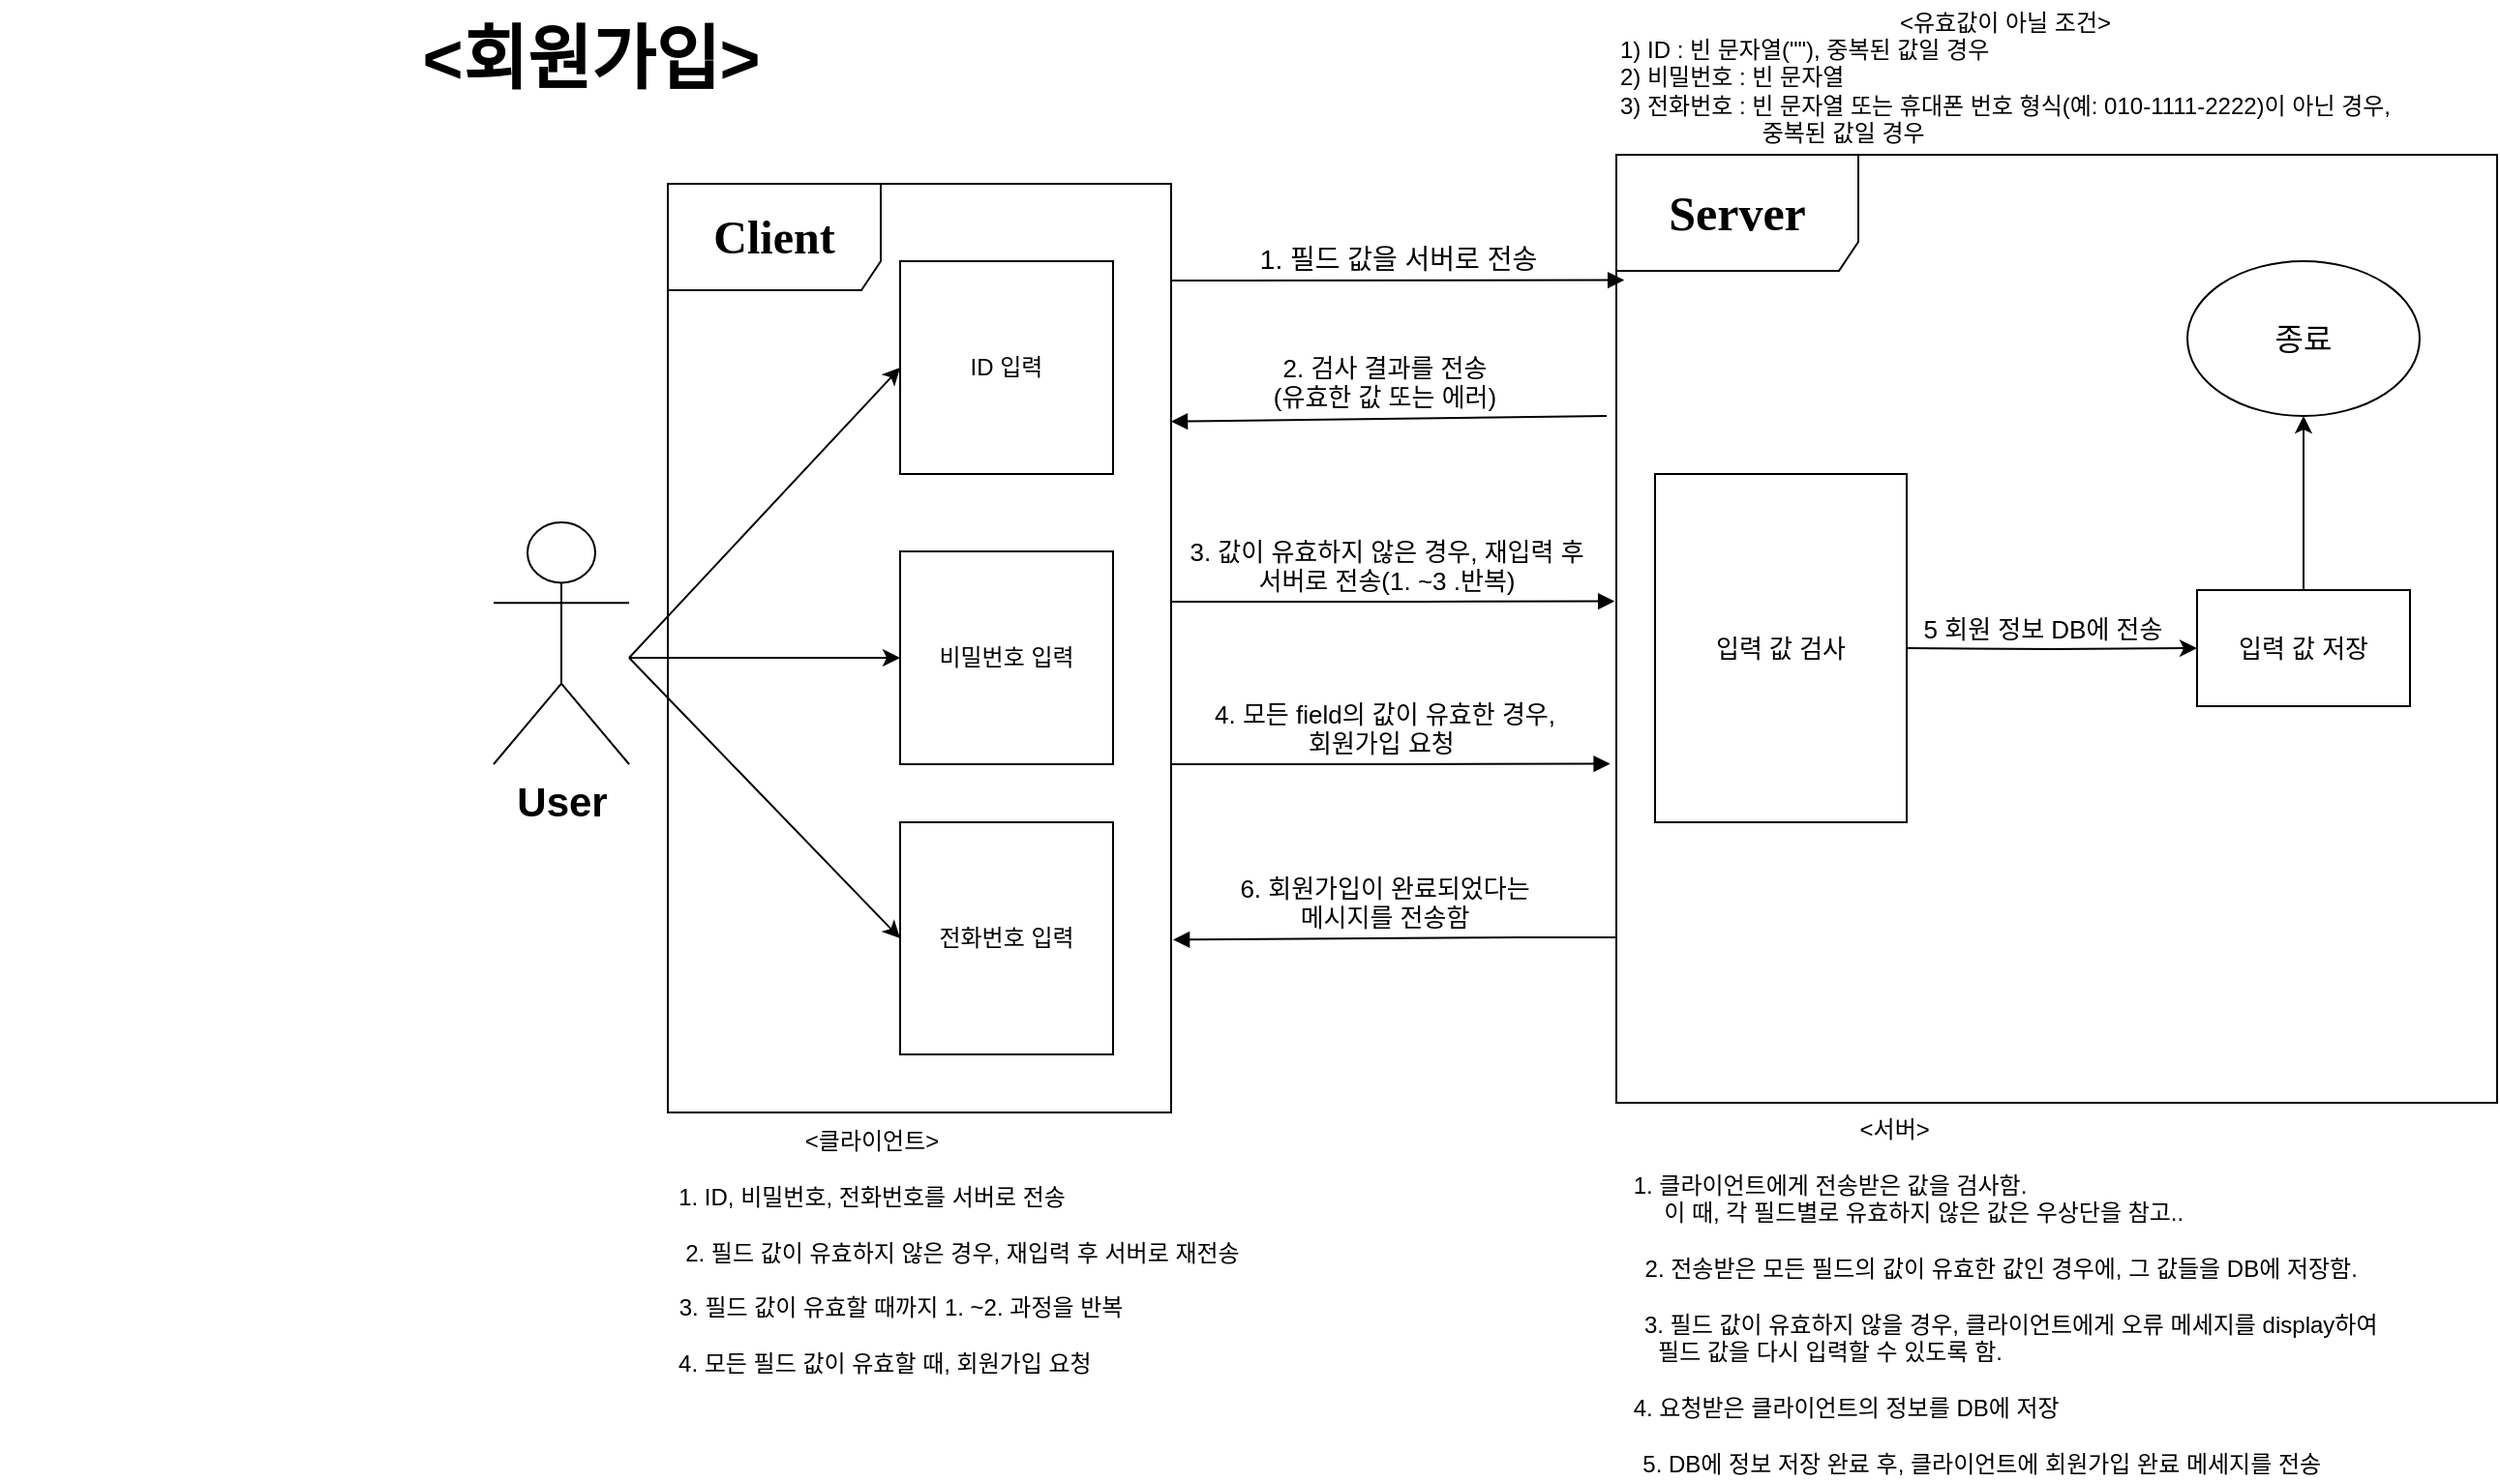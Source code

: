 <mxfile version="13.0.1" type="device"><diagram id="C5RBs43oDa-KdzZeNtuy" name="Page-1"><mxGraphModel dx="2249" dy="794" grid="1" gridSize="10" guides="1" tooltips="1" connect="1" arrows="1" fold="1" page="1" pageScale="1" pageWidth="827" pageHeight="1169" math="0" shadow="0"><root><mxCell id="WIyWlLk6GJQsqaUBKTNV-0"/><mxCell id="WIyWlLk6GJQsqaUBKTNV-1" parent="WIyWlLk6GJQsqaUBKTNV-0"/><mxCell id="S3Xxh-0oWnY6AmSYJV6F-16" value="ID 입력" style="rounded=0;whiteSpace=wrap;html=1;" parent="WIyWlLk6GJQsqaUBKTNV-1" vertex="1"><mxGeometry x="320" y="180" width="110" height="110" as="geometry"/></mxCell><mxCell id="S3Xxh-0oWnY6AmSYJV6F-18" value="전화번호 입력" style="rounded=0;whiteSpace=wrap;html=1;" parent="WIyWlLk6GJQsqaUBKTNV-1" vertex="1"><mxGeometry x="320" y="470" width="110" height="120" as="geometry"/></mxCell><mxCell id="S3Xxh-0oWnY6AmSYJV6F-19" value="비밀번호 입력" style="rounded=0;whiteSpace=wrap;html=1;" parent="WIyWlLk6GJQsqaUBKTNV-1" vertex="1"><mxGeometry x="320" y="330" width="110" height="110" as="geometry"/></mxCell><mxCell id="S3Xxh-0oWnY6AmSYJV6F-29" value="" style="endArrow=classic;html=1;entryX=0;entryY=0.5;entryDx=0;entryDy=0;exitX=1;exitY=0.5;exitDx=0;exitDy=0;" parent="WIyWlLk6GJQsqaUBKTNV-1" target="S3Xxh-0oWnY6AmSYJV6F-16" edge="1"><mxGeometry width="50" height="50" relative="1" as="geometry"><mxPoint x="180" y="385" as="sourcePoint"/><mxPoint x="270" y="360" as="targetPoint"/></mxGeometry></mxCell><mxCell id="S3Xxh-0oWnY6AmSYJV6F-30" value="" style="endArrow=classic;html=1;entryX=0;entryY=0.5;entryDx=0;entryDy=0;exitX=1;exitY=0.5;exitDx=0;exitDy=0;" parent="WIyWlLk6GJQsqaUBKTNV-1" target="S3Xxh-0oWnY6AmSYJV6F-19" edge="1"><mxGeometry width="50" height="50" relative="1" as="geometry"><mxPoint x="180" y="385" as="sourcePoint"/><mxPoint x="270" y="360" as="targetPoint"/></mxGeometry></mxCell><mxCell id="S3Xxh-0oWnY6AmSYJV6F-32" value="" style="endArrow=classic;html=1;entryX=0;entryY=0.5;entryDx=0;entryDy=0;exitX=1;exitY=0.5;exitDx=0;exitDy=0;" parent="WIyWlLk6GJQsqaUBKTNV-1" target="S3Xxh-0oWnY6AmSYJV6F-18" edge="1"><mxGeometry width="50" height="50" relative="1" as="geometry"><mxPoint x="180" y="385" as="sourcePoint"/><mxPoint x="270" y="360" as="targetPoint"/><Array as="points"/></mxGeometry></mxCell><mxCell id="S3Xxh-0oWnY6AmSYJV6F-78" value="" style="edgeStyle=orthogonalEdgeStyle;rounded=0;orthogonalLoop=1;jettySize=auto;html=1;fontSize=13;" parent="WIyWlLk6GJQsqaUBKTNV-1" target="S3Xxh-0oWnY6AmSYJV6F-77" edge="1"><mxGeometry relative="1" as="geometry"><mxPoint x="840" y="380" as="sourcePoint"/></mxGeometry></mxCell><mxCell id="S3Xxh-0oWnY6AmSYJV6F-81" style="edgeStyle=orthogonalEdgeStyle;rounded=0;orthogonalLoop=1;jettySize=auto;html=1;entryX=0.5;entryY=1;entryDx=0;entryDy=0;fontSize=13;" parent="WIyWlLk6GJQsqaUBKTNV-1" source="S3Xxh-0oWnY6AmSYJV6F-77" target="S3Xxh-0oWnY6AmSYJV6F-80" edge="1"><mxGeometry relative="1" as="geometry"/></mxCell><mxCell id="S3Xxh-0oWnY6AmSYJV6F-77" value="입력 값 저장" style="rounded=0;whiteSpace=wrap;html=1;fontSize=13;strokeColor=#000000;" parent="WIyWlLk6GJQsqaUBKTNV-1" vertex="1"><mxGeometry x="990" y="350" width="110" height="60" as="geometry"/></mxCell><mxCell id="S3Xxh-0oWnY6AmSYJV6F-80" value="&lt;font style=&quot;font-size: 16px&quot;&gt;종료&lt;/font&gt;" style="ellipse;whiteSpace=wrap;html=1;" parent="WIyWlLk6GJQsqaUBKTNV-1" vertex="1"><mxGeometry x="985" y="180" width="120" height="80" as="geometry"/></mxCell><mxCell id="S3Xxh-0oWnY6AmSYJV6F-87" value="5 회원 정보 DB에 전송" style="text;html=1;align=center;verticalAlign=middle;resizable=0;points=[];autosize=1;fontSize=13;" parent="WIyWlLk6GJQsqaUBKTNV-1" vertex="1"><mxGeometry x="835" y="360" width="150" height="20" as="geometry"/></mxCell><mxCell id="KBJf-0Q8rsg7UKI51cEv-0" value="&lt;font style=&quot;font-size: 13px&quot;&gt;입력 값 검사&lt;/font&gt;" style="rounded=0;whiteSpace=wrap;html=1;strokeColor=#000000;" parent="WIyWlLk6GJQsqaUBKTNV-1" vertex="1"><mxGeometry x="710" y="290" width="130" height="180" as="geometry"/></mxCell><mxCell id="Y3WuUTvjvDOEuMFIRdJe-1" value="&lt;br&gt;&amp;nbsp; &amp;nbsp; &amp;nbsp; &amp;nbsp; &amp;nbsp; &amp;nbsp; &amp;nbsp; &amp;nbsp; &amp;nbsp; &amp;nbsp; &amp;nbsp; &amp;nbsp; &amp;nbsp; &amp;nbsp; &amp;nbsp; &amp;nbsp; &amp;nbsp; &amp;nbsp; &amp;nbsp; &amp;nbsp; &amp;nbsp; &amp;nbsp; &amp;nbsp; &amp;nbsp; &amp;nbsp; &amp;nbsp; &amp;nbsp; &amp;nbsp; &amp;nbsp; &amp;nbsp; &amp;nbsp; &amp;nbsp; &amp;nbsp; &amp;nbsp; &amp;nbsp; &amp;nbsp; &amp;lt;클라이언트&amp;gt;&lt;br&gt;&lt;br&gt;&amp;nbsp; &amp;nbsp; &amp;nbsp; &amp;nbsp; &amp;nbsp; &amp;nbsp; &amp;nbsp; &amp;nbsp; &amp;nbsp; &amp;nbsp; &amp;nbsp; &amp;nbsp; &amp;nbsp; &amp;nbsp; &amp;nbsp; &amp;nbsp; &amp;nbsp; &amp;nbsp; &amp;nbsp; &amp;nbsp; &amp;nbsp; &amp;nbsp; &amp;nbsp; &amp;nbsp; &amp;nbsp; &amp;nbsp; &amp;nbsp; &amp;nbsp; &amp;nbsp; &amp;nbsp; &amp;nbsp; &amp;nbsp; &amp;nbsp; &amp;nbsp; &amp;nbsp; &amp;nbsp; 1. ID, 비밀번호, 전화번호를 서버로 전송&lt;br&gt;&lt;br&gt;&amp;nbsp; &amp;nbsp; &amp;nbsp; &amp;nbsp; &amp;nbsp; &amp;nbsp; &amp;nbsp; &amp;nbsp; &amp;nbsp; &amp;nbsp; &amp;nbsp; &amp;nbsp; &amp;nbsp; &amp;nbsp; &amp;nbsp; &amp;nbsp; &amp;nbsp; &amp;nbsp; &amp;nbsp; &amp;nbsp; &amp;nbsp; &amp;nbsp; &amp;nbsp; &amp;nbsp; &amp;nbsp; &amp;nbsp; &amp;nbsp; &amp;nbsp; &amp;nbsp; &amp;nbsp; &amp;nbsp; &amp;nbsp; &amp;nbsp; &amp;nbsp; &amp;nbsp; &amp;nbsp; &amp;nbsp; &amp;nbsp; &amp;nbsp; &amp;nbsp; &amp;nbsp; &amp;nbsp; &amp;nbsp; &amp;nbsp; &amp;nbsp; &amp;nbsp; &amp;nbsp; &amp;nbsp; &amp;nbsp; &amp;nbsp; 2. 필드 값이 유효하지 않은 경우, 재입력 후 서버로 재전송&lt;br&gt;&lt;br&gt;&amp;nbsp; &amp;nbsp; &amp;nbsp; &amp;nbsp; &amp;nbsp; &amp;nbsp; &amp;nbsp; &amp;nbsp; &amp;nbsp; &amp;nbsp; &amp;nbsp; &amp;nbsp; &amp;nbsp; &amp;nbsp; &amp;nbsp; &amp;nbsp; &amp;nbsp; &amp;nbsp; &amp;nbsp; &amp;nbsp; &amp;nbsp; &amp;nbsp; &amp;nbsp; &amp;nbsp; &amp;nbsp; &amp;nbsp; &amp;nbsp; &amp;nbsp; &amp;nbsp; &amp;nbsp; &amp;nbsp; &amp;nbsp; &amp;nbsp; &amp;nbsp; &amp;nbsp; &amp;nbsp; &amp;nbsp; &amp;nbsp; &amp;nbsp; &amp;nbsp; &amp;nbsp;3. 필드 값이 유효할 때까지 1. ~2. 과정을 반복&lt;br&gt;&lt;br&gt;&amp;nbsp; &amp;nbsp; &amp;nbsp; &amp;nbsp; &amp;nbsp; &amp;nbsp; &amp;nbsp; &amp;nbsp; &amp;nbsp; &amp;nbsp; &amp;nbsp; &amp;nbsp; &amp;nbsp; &amp;nbsp; &amp;nbsp; &amp;nbsp; &amp;nbsp; &amp;nbsp; &amp;nbsp; &amp;nbsp; &amp;nbsp; &amp;nbsp; &amp;nbsp; &amp;nbsp; &amp;nbsp; &amp;nbsp; &amp;nbsp; &amp;nbsp; &amp;nbsp; &amp;nbsp; &amp;nbsp; &amp;nbsp; &amp;nbsp; &amp;nbsp; &amp;nbsp; &amp;nbsp; &amp;nbsp; &amp;nbsp; &amp;nbsp;4. 모든 필드 값이 유효할 때, 회원가입 요청&amp;nbsp;" style="text;html=1;align=center;verticalAlign=middle;resizable=0;points=[];autosize=1;" parent="WIyWlLk6GJQsqaUBKTNV-1" vertex="1"><mxGeometry x="-145" y="610" width="660" height="150" as="geometry"/></mxCell><mxCell id="Y3WuUTvjvDOEuMFIRdJe-2" value="&amp;nbsp; &amp;nbsp; &amp;nbsp; &amp;nbsp; &amp;nbsp; &amp;nbsp; &amp;nbsp; &amp;nbsp; &amp;nbsp; &amp;nbsp; &amp;lt;서버&amp;gt;&lt;br&gt;&lt;br&gt;1. 클라이언트에게 전송받은 값을 검사함.&lt;br&gt;&amp;nbsp; &amp;nbsp; &amp;nbsp; &amp;nbsp; &amp;nbsp; &amp;nbsp; &amp;nbsp; &amp;nbsp; &amp;nbsp; &amp;nbsp; &amp;nbsp; &amp;nbsp; &amp;nbsp; &amp;nbsp; &amp;nbsp;이 때, 각 필드별로 유효하지 않은 값은 우상단을 참고..&lt;br&gt;&lt;br&gt;&amp;nbsp; &amp;nbsp; &amp;nbsp; &amp;nbsp; &amp;nbsp; &amp;nbsp; &amp;nbsp; &amp;nbsp; &amp;nbsp; &amp;nbsp; &amp;nbsp; &amp;nbsp; &amp;nbsp; &amp;nbsp; &amp;nbsp; &amp;nbsp; &amp;nbsp; &amp;nbsp; &amp;nbsp; &amp;nbsp; &amp;nbsp; &amp;nbsp; &amp;nbsp; &amp;nbsp; &amp;nbsp; &amp;nbsp; &amp;nbsp;2. 전송받은 모든 필드의 값이 유효한 값인 경우에, 그 값들을 DB에 저장함.&lt;br&gt;&lt;br&gt;&amp;nbsp; &amp;nbsp; &amp;nbsp; &amp;nbsp; &amp;nbsp; &amp;nbsp; &amp;nbsp; &amp;nbsp; &amp;nbsp; &amp;nbsp; &amp;nbsp; &amp;nbsp; &amp;nbsp; &amp;nbsp; &amp;nbsp; &amp;nbsp; &amp;nbsp; &amp;nbsp; &amp;nbsp; &amp;nbsp; &amp;nbsp; &amp;nbsp; &amp;nbsp; &amp;nbsp; &amp;nbsp; &amp;nbsp; &amp;nbsp; &amp;nbsp; 3. 필드 값이 유효하지 않을 경우, 클라이언트에게 오류 메세지를 display하여&lt;br&gt;필드 값을 다시 입력할 수 있도록 함.&lt;br&gt;&lt;br&gt;&amp;nbsp; &amp;nbsp; &amp;nbsp;4. 요청받은 클라이언트의 정보를 DB에 저장&lt;br&gt;&lt;br&gt;&amp;nbsp; &amp;nbsp; &amp;nbsp; &amp;nbsp; &amp;nbsp; &amp;nbsp; &amp;nbsp; &amp;nbsp; &amp;nbsp; &amp;nbsp; &amp;nbsp; &amp;nbsp; &amp;nbsp; &amp;nbsp; &amp;nbsp; &amp;nbsp; &amp;nbsp; &amp;nbsp; &amp;nbsp; &amp;nbsp; &amp;nbsp; &amp;nbsp; &amp;nbsp; &amp;nbsp;5. DB에 정보 저장 완료 후, 클라이언트에 회원가입 완료 메세지를 전송" style="text;html=1;align=center;verticalAlign=middle;resizable=0;points=[];autosize=1;" parent="WIyWlLk6GJQsqaUBKTNV-1" vertex="1"><mxGeometry x="495" y="620" width="610" height="190" as="geometry"/></mxCell><mxCell id="Y3WuUTvjvDOEuMFIRdJe-3" value="&lt;div style=&quot;text-align: center&quot;&gt;&lt;span&gt;&amp;lt;유효값이 아닐 조건&amp;gt;&lt;/span&gt;&lt;/div&gt;1) ID : 빈 문자열(&quot;&quot;), 중복된 값일 경우&lt;br&gt;2) 비밀번호 : 빈 문자열&lt;br&gt;3) 전화번호 : 빈 문자열 또는 휴대폰 번호 형식(예: 010-1111-2222)이 아닌 경우,&lt;br&gt;&amp;nbsp; &amp;nbsp; &amp;nbsp; &amp;nbsp; &amp;nbsp; &amp;nbsp; &amp;nbsp; &amp;nbsp; &amp;nbsp; &amp;nbsp; &amp;nbsp; 중복된 값일 경우" style="text;html=1;align=left;verticalAlign=middle;resizable=0;points=[];autosize=1;" parent="WIyWlLk6GJQsqaUBKTNV-1" vertex="1"><mxGeometry x="690" y="45" width="440" height="80" as="geometry"/></mxCell><mxCell id="9D-mnYk4r4gTbNDpmAgM-18" value="&lt;font size=&quot;1&quot;&gt;&lt;b style=&quot;font-size: 36px&quot;&gt;&amp;lt;회원가입&amp;gt;&lt;/b&gt;&lt;/font&gt;" style="text;html=1;align=center;verticalAlign=middle;resizable=0;points=[];autosize=1;" vertex="1" parent="WIyWlLk6GJQsqaUBKTNV-1"><mxGeometry x="60" y="60" width="200" height="30" as="geometry"/></mxCell><mxCell id="9D-mnYk4r4gTbNDpmAgM-22" value="&lt;b&gt;&lt;font face=&quot;Verdana&quot; style=&quot;font-size: 24px&quot;&gt;Client&lt;/font&gt;&lt;/b&gt;" style="shape=umlFrame;whiteSpace=wrap;html=1;strokeColor=#000000;width=110;height=55;" vertex="1" parent="WIyWlLk6GJQsqaUBKTNV-1"><mxGeometry x="200" y="140" width="260" height="480" as="geometry"/></mxCell><mxCell id="9D-mnYk4r4gTbNDpmAgM-24" value="&lt;font style=&quot;font-size: 14px&quot;&gt;1. 필드 값을 서버로 전송&lt;/font&gt;" style="html=1;verticalAlign=bottom;endArrow=block;entryX=0.009;entryY=0.122;entryDx=0;entryDy=0;entryPerimeter=0;" edge="1" parent="WIyWlLk6GJQsqaUBKTNV-1"><mxGeometry width="80" relative="1" as="geometry"><mxPoint x="460" y="190" as="sourcePoint"/><mxPoint x="694.095" y="189.78" as="targetPoint"/></mxGeometry></mxCell><mxCell id="9D-mnYk4r4gTbNDpmAgM-25" value="&lt;font style=&quot;font-size: 13px&quot;&gt;2. 검사 결과를 전송&lt;br&gt;(유효한 값 또는 에러)&lt;/font&gt;" style="html=1;verticalAlign=bottom;endArrow=block;entryX=1;entryY=0.256;entryDx=0;entryDy=0;entryPerimeter=0;" edge="1" parent="WIyWlLk6GJQsqaUBKTNV-1" target="9D-mnYk4r4gTbNDpmAgM-22"><mxGeometry x="0.022" width="80" relative="1" as="geometry"><mxPoint x="685" y="260" as="sourcePoint"/><mxPoint x="605" y="260" as="targetPoint"/><mxPoint as="offset"/></mxGeometry></mxCell><mxCell id="9D-mnYk4r4gTbNDpmAgM-27" value="&lt;font style=&quot;font-size: 13px&quot;&gt;3. 값이 유효하지 않은 경우, 재입력 후&lt;br&gt;서버로 전송(1. ~3 .반복)&lt;/font&gt;" style="html=1;verticalAlign=bottom;endArrow=block;entryX=-0.002;entryY=0.471;entryDx=0;entryDy=0;entryPerimeter=0;" edge="1" parent="WIyWlLk6GJQsqaUBKTNV-1" target="9D-mnYk4r4gTbNDpmAgM-30"><mxGeometry x="-0.035" width="80" relative="1" as="geometry"><mxPoint x="460" y="356" as="sourcePoint"/><mxPoint x="686.815" y="340.21" as="targetPoint"/><Array as="points"><mxPoint x="580" y="356"/></Array><mxPoint as="offset"/></mxGeometry></mxCell><mxCell id="9D-mnYk4r4gTbNDpmAgM-28" value="&lt;font style=&quot;font-size: 13px&quot;&gt;4. 모든 field의 값이 유효한 경우,&lt;br&gt;회원가입 요청&amp;nbsp;&lt;/font&gt;" style="html=1;verticalAlign=bottom;endArrow=block;entryX=-0.007;entryY=0.573;entryDx=0;entryDy=0;entryPerimeter=0;" edge="1" parent="WIyWlLk6GJQsqaUBKTNV-1"><mxGeometry x="-0.03" width="80" relative="1" as="geometry"><mxPoint x="460" y="440" as="sourcePoint"/><mxPoint x="686.815" y="439.77" as="targetPoint"/><Array as="points"><mxPoint x="570" y="440"/></Array><mxPoint as="offset"/></mxGeometry></mxCell><mxCell id="9D-mnYk4r4gTbNDpmAgM-30" value="&lt;b&gt;&lt;font style=&quot;font-size: 25px&quot; face=&quot;Verdana&quot;&gt;Server&lt;/font&gt;&lt;/b&gt;" style="shape=umlFrame;whiteSpace=wrap;html=1;strokeColor=#000000;width=125;height=60;" vertex="1" parent="WIyWlLk6GJQsqaUBKTNV-1"><mxGeometry x="690" y="125" width="455" height="490" as="geometry"/></mxCell><mxCell id="9D-mnYk4r4gTbNDpmAgM-31" value="&lt;font style=&quot;font-size: 13px&quot;&gt;6. 회원가입이 완료되었다는&lt;br&gt;메시지를 전송함&lt;/font&gt;" style="html=1;verticalAlign=bottom;endArrow=block;entryX=1.004;entryY=0.814;entryDx=0;entryDy=0;entryPerimeter=0;" edge="1" parent="WIyWlLk6GJQsqaUBKTNV-1" target="9D-mnYk4r4gTbNDpmAgM-22"><mxGeometry x="0.048" width="80" relative="1" as="geometry"><mxPoint x="690" y="529.5" as="sourcePoint"/><mxPoint x="500" y="530" as="targetPoint"/><Array as="points"><mxPoint x="630" y="529.5"/></Array><mxPoint as="offset"/></mxGeometry></mxCell><mxCell id="9D-mnYk4r4gTbNDpmAgM-32" value="&lt;font style=&quot;font-size: 21px&quot;&gt;&lt;b&gt;User&lt;/b&gt;&lt;/font&gt;" style="shape=umlActor;verticalLabelPosition=bottom;labelBackgroundColor=#ffffff;verticalAlign=top;html=1;strokeColor=#000000;" vertex="1" parent="WIyWlLk6GJQsqaUBKTNV-1"><mxGeometry x="110" y="315" width="70" height="125" as="geometry"/></mxCell></root></mxGraphModel></diagram></mxfile>
